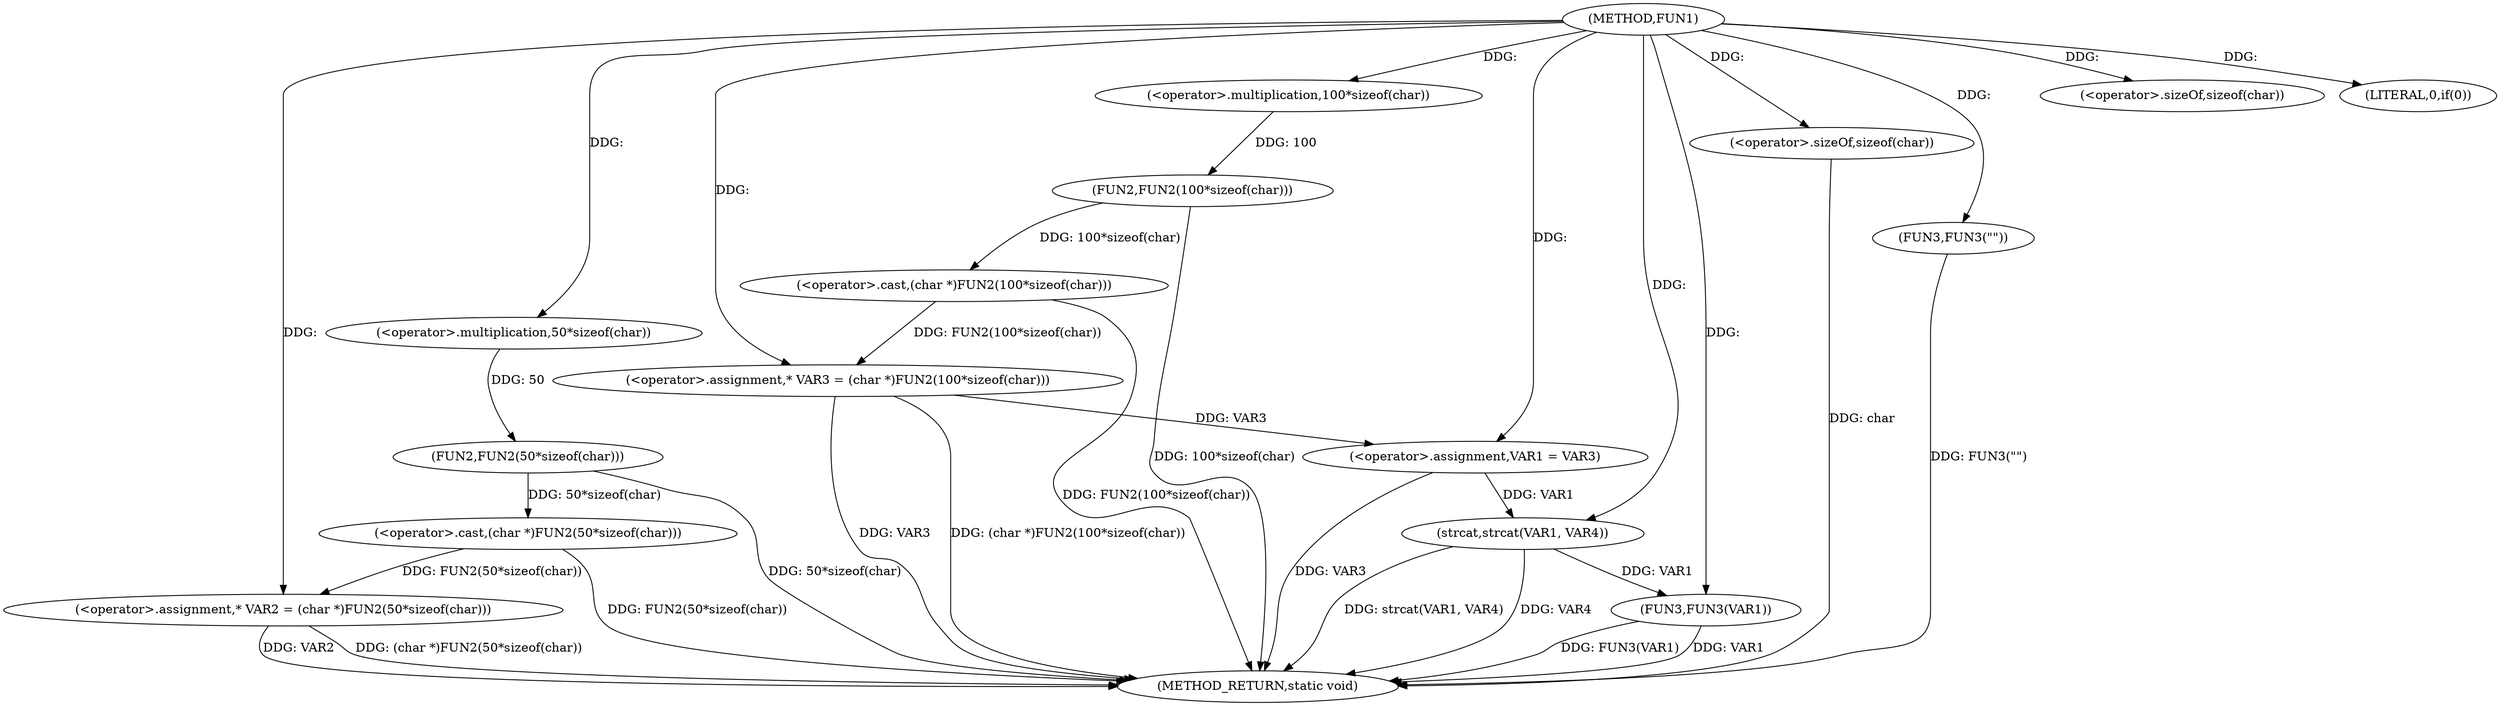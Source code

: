 digraph FUN1 {  
"1000100" [label = "(METHOD,FUN1)" ]
"1000140" [label = "(METHOD_RETURN,static void)" ]
"1000104" [label = "(<operator>.assignment,* VAR2 = (char *)FUN2(50*sizeof(char)))" ]
"1000106" [label = "(<operator>.cast,(char *)FUN2(50*sizeof(char)))" ]
"1000108" [label = "(FUN2,FUN2(50*sizeof(char)))" ]
"1000109" [label = "(<operator>.multiplication,50*sizeof(char))" ]
"1000111" [label = "(<operator>.sizeOf,sizeof(char))" ]
"1000114" [label = "(<operator>.assignment,* VAR3 = (char *)FUN2(100*sizeof(char)))" ]
"1000116" [label = "(<operator>.cast,(char *)FUN2(100*sizeof(char)))" ]
"1000118" [label = "(FUN2,FUN2(100*sizeof(char)))" ]
"1000119" [label = "(<operator>.multiplication,100*sizeof(char))" ]
"1000121" [label = "(<operator>.sizeOf,sizeof(char))" ]
"1000124" [label = "(LITERAL,0,if(0))" ]
"1000126" [label = "(FUN3,FUN3(\"\"))" ]
"1000130" [label = "(<operator>.assignment,VAR1 = VAR3)" ]
"1000135" [label = "(strcat,strcat(VAR1, VAR4))" ]
"1000138" [label = "(FUN3,FUN3(VAR1))" ]
  "1000106" -> "1000140"  [ label = "DDG: FUN2(50*sizeof(char))"] 
  "1000104" -> "1000140"  [ label = "DDG: VAR2"] 
  "1000116" -> "1000140"  [ label = "DDG: FUN2(100*sizeof(char))"] 
  "1000135" -> "1000140"  [ label = "DDG: strcat(VAR1, VAR4)"] 
  "1000121" -> "1000140"  [ label = "DDG: char"] 
  "1000138" -> "1000140"  [ label = "DDG: FUN3(VAR1)"] 
  "1000118" -> "1000140"  [ label = "DDG: 100*sizeof(char)"] 
  "1000114" -> "1000140"  [ label = "DDG: (char *)FUN2(100*sizeof(char))"] 
  "1000126" -> "1000140"  [ label = "DDG: FUN3(\"\")"] 
  "1000130" -> "1000140"  [ label = "DDG: VAR3"] 
  "1000138" -> "1000140"  [ label = "DDG: VAR1"] 
  "1000114" -> "1000140"  [ label = "DDG: VAR3"] 
  "1000135" -> "1000140"  [ label = "DDG: VAR4"] 
  "1000104" -> "1000140"  [ label = "DDG: (char *)FUN2(50*sizeof(char))"] 
  "1000108" -> "1000140"  [ label = "DDG: 50*sizeof(char)"] 
  "1000106" -> "1000104"  [ label = "DDG: FUN2(50*sizeof(char))"] 
  "1000100" -> "1000104"  [ label = "DDG: "] 
  "1000108" -> "1000106"  [ label = "DDG: 50*sizeof(char)"] 
  "1000109" -> "1000108"  [ label = "DDG: 50"] 
  "1000100" -> "1000109"  [ label = "DDG: "] 
  "1000100" -> "1000111"  [ label = "DDG: "] 
  "1000116" -> "1000114"  [ label = "DDG: FUN2(100*sizeof(char))"] 
  "1000100" -> "1000114"  [ label = "DDG: "] 
  "1000118" -> "1000116"  [ label = "DDG: 100*sizeof(char)"] 
  "1000119" -> "1000118"  [ label = "DDG: 100"] 
  "1000100" -> "1000119"  [ label = "DDG: "] 
  "1000100" -> "1000121"  [ label = "DDG: "] 
  "1000100" -> "1000124"  [ label = "DDG: "] 
  "1000100" -> "1000126"  [ label = "DDG: "] 
  "1000114" -> "1000130"  [ label = "DDG: VAR3"] 
  "1000100" -> "1000130"  [ label = "DDG: "] 
  "1000130" -> "1000135"  [ label = "DDG: VAR1"] 
  "1000100" -> "1000135"  [ label = "DDG: "] 
  "1000135" -> "1000138"  [ label = "DDG: VAR1"] 
  "1000100" -> "1000138"  [ label = "DDG: "] 
}

